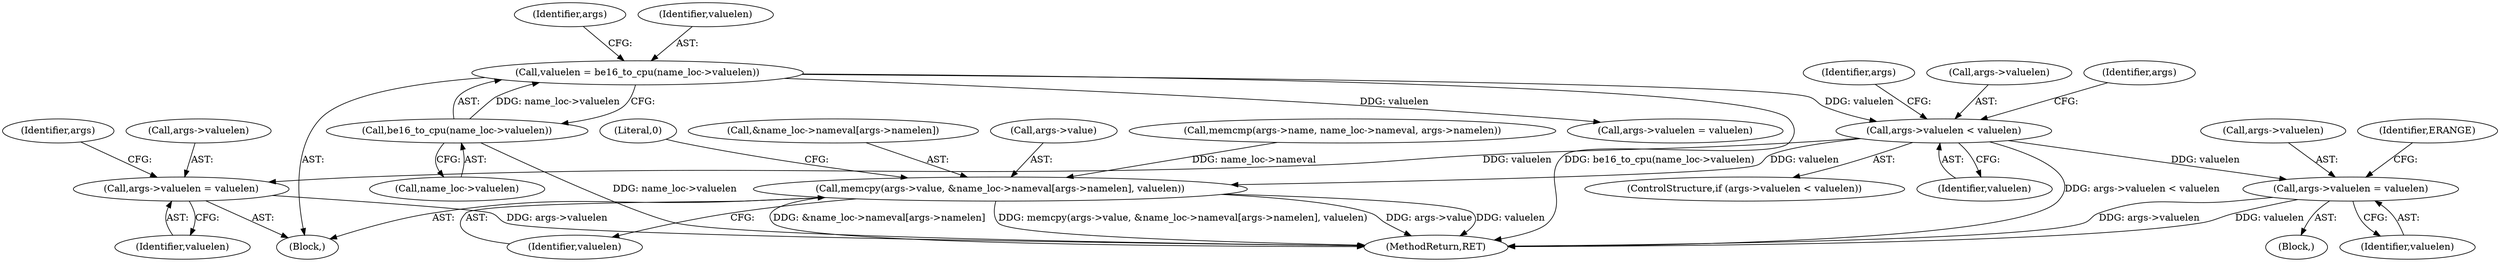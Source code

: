 digraph "0_linux_8275cdd0e7ac550dcce2b3ef6d2fb3b808c1ae59_5@pointer" {
"1000205" [label="(Call,args->valuelen < valuelen)"];
"1000184" [label="(Call,valuelen = be16_to_cpu(name_loc->valuelen))"];
"1000186" [label="(Call,be16_to_cpu(name_loc->valuelen))"];
"1000211" [label="(Call,args->valuelen = valuelen)"];
"1000219" [label="(Call,args->valuelen = valuelen)"];
"1000224" [label="(Call,memcpy(args->value, &name_loc->nameval[args->namelen], valuelen))"];
"1000226" [label="(Identifier,args)"];
"1000206" [label="(Call,args->valuelen)"];
"1000184" [label="(Call,valuelen = be16_to_cpu(name_loc->valuelen))"];
"1000220" [label="(Call,args->valuelen)"];
"1000219" [label="(Call,args->valuelen = valuelen)"];
"1000204" [label="(ControlStructure,if (args->valuelen < valuelen))"];
"1000340" [label="(MethodReturn,RET)"];
"1000221" [label="(Identifier,args)"];
"1000223" [label="(Identifier,valuelen)"];
"1000197" [label="(Call,args->valuelen = valuelen)"];
"1000225" [label="(Call,args->value)"];
"1000212" [label="(Call,args->valuelen)"];
"1000205" [label="(Call,args->valuelen < valuelen)"];
"1000236" [label="(Identifier,valuelen)"];
"1000213" [label="(Identifier,args)"];
"1000193" [label="(Identifier,args)"];
"1000173" [label="(Call,memcmp(args->name, name_loc->nameval, args->namelen))"];
"1000186" [label="(Call,be16_to_cpu(name_loc->valuelen))"];
"1000187" [label="(Call,name_loc->valuelen)"];
"1000211" [label="(Call,args->valuelen = valuelen)"];
"1000224" [label="(Call,memcpy(args->value, &name_loc->nameval[args->namelen], valuelen))"];
"1000339" [label="(Literal,0)"];
"1000210" [label="(Block,)"];
"1000228" [label="(Call,&name_loc->nameval[args->namelen])"];
"1000218" [label="(Identifier,ERANGE)"];
"1000185" [label="(Identifier,valuelen)"];
"1000209" [label="(Identifier,valuelen)"];
"1000155" [label="(Block,)"];
"1000215" [label="(Identifier,valuelen)"];
"1000205" -> "1000204"  [label="AST: "];
"1000205" -> "1000209"  [label="CFG: "];
"1000206" -> "1000205"  [label="AST: "];
"1000209" -> "1000205"  [label="AST: "];
"1000213" -> "1000205"  [label="CFG: "];
"1000221" -> "1000205"  [label="CFG: "];
"1000205" -> "1000340"  [label="DDG: args->valuelen < valuelen"];
"1000184" -> "1000205"  [label="DDG: valuelen"];
"1000205" -> "1000211"  [label="DDG: valuelen"];
"1000205" -> "1000219"  [label="DDG: valuelen"];
"1000205" -> "1000224"  [label="DDG: valuelen"];
"1000184" -> "1000155"  [label="AST: "];
"1000184" -> "1000186"  [label="CFG: "];
"1000185" -> "1000184"  [label="AST: "];
"1000186" -> "1000184"  [label="AST: "];
"1000193" -> "1000184"  [label="CFG: "];
"1000184" -> "1000340"  [label="DDG: be16_to_cpu(name_loc->valuelen)"];
"1000186" -> "1000184"  [label="DDG: name_loc->valuelen"];
"1000184" -> "1000197"  [label="DDG: valuelen"];
"1000186" -> "1000187"  [label="CFG: "];
"1000187" -> "1000186"  [label="AST: "];
"1000186" -> "1000340"  [label="DDG: name_loc->valuelen"];
"1000211" -> "1000210"  [label="AST: "];
"1000211" -> "1000215"  [label="CFG: "];
"1000212" -> "1000211"  [label="AST: "];
"1000215" -> "1000211"  [label="AST: "];
"1000218" -> "1000211"  [label="CFG: "];
"1000211" -> "1000340"  [label="DDG: args->valuelen"];
"1000211" -> "1000340"  [label="DDG: valuelen"];
"1000219" -> "1000155"  [label="AST: "];
"1000219" -> "1000223"  [label="CFG: "];
"1000220" -> "1000219"  [label="AST: "];
"1000223" -> "1000219"  [label="AST: "];
"1000226" -> "1000219"  [label="CFG: "];
"1000219" -> "1000340"  [label="DDG: args->valuelen"];
"1000224" -> "1000155"  [label="AST: "];
"1000224" -> "1000236"  [label="CFG: "];
"1000225" -> "1000224"  [label="AST: "];
"1000228" -> "1000224"  [label="AST: "];
"1000236" -> "1000224"  [label="AST: "];
"1000339" -> "1000224"  [label="CFG: "];
"1000224" -> "1000340"  [label="DDG: args->value"];
"1000224" -> "1000340"  [label="DDG: valuelen"];
"1000224" -> "1000340"  [label="DDG: &name_loc->nameval[args->namelen]"];
"1000224" -> "1000340"  [label="DDG: memcpy(args->value, &name_loc->nameval[args->namelen], valuelen)"];
"1000173" -> "1000224"  [label="DDG: name_loc->nameval"];
}
